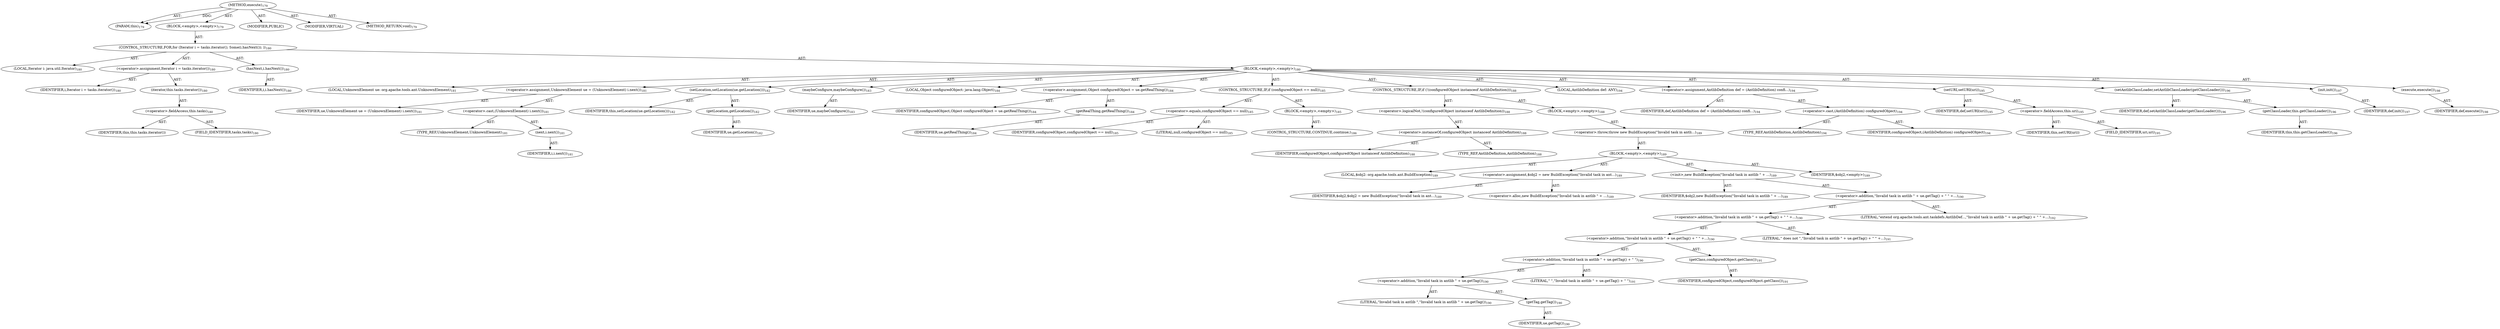 digraph "execute" {  
"111669149701" [label = <(METHOD,execute)<SUB>179</SUB>> ]
"115964116994" [label = <(PARAM,this)<SUB>179</SUB>> ]
"25769803789" [label = <(BLOCK,&lt;empty&gt;,&lt;empty&gt;)<SUB>179</SUB>> ]
"47244640262" [label = <(CONTROL_STRUCTURE,FOR,for (Iterator i = tasks.iterator(); Some(i.hasNext()); ))<SUB>180</SUB>> ]
"94489280518" [label = <(LOCAL,Iterator i: java.util.Iterator)<SUB>180</SUB>> ]
"30064771123" [label = <(&lt;operator&gt;.assignment,Iterator i = tasks.iterator())<SUB>180</SUB>> ]
"68719476782" [label = <(IDENTIFIER,i,Iterator i = tasks.iterator())<SUB>180</SUB>> ]
"30064771124" [label = <(iterator,this.tasks.iterator())<SUB>180</SUB>> ]
"30064771125" [label = <(&lt;operator&gt;.fieldAccess,this.tasks)<SUB>180</SUB>> ]
"68719476783" [label = <(IDENTIFIER,this,this.tasks.iterator())> ]
"55834574857" [label = <(FIELD_IDENTIFIER,tasks,tasks)<SUB>180</SUB>> ]
"30064771126" [label = <(hasNext,i.hasNext())<SUB>180</SUB>> ]
"68719476784" [label = <(IDENTIFIER,i,i.hasNext())<SUB>180</SUB>> ]
"25769803790" [label = <(BLOCK,&lt;empty&gt;,&lt;empty&gt;)<SUB>180</SUB>> ]
"94489280519" [label = <(LOCAL,UnknownElement ue: org.apache.tools.ant.UnknownElement)<SUB>181</SUB>> ]
"30064771127" [label = <(&lt;operator&gt;.assignment,UnknownElement ue = (UnknownElement) i.next())<SUB>181</SUB>> ]
"68719476785" [label = <(IDENTIFIER,ue,UnknownElement ue = (UnknownElement) i.next())<SUB>181</SUB>> ]
"30064771128" [label = <(&lt;operator&gt;.cast,(UnknownElement) i.next())<SUB>181</SUB>> ]
"180388626434" [label = <(TYPE_REF,UnknownElement,UnknownElement)<SUB>181</SUB>> ]
"30064771129" [label = <(next,i.next())<SUB>181</SUB>> ]
"68719476786" [label = <(IDENTIFIER,i,i.next())<SUB>181</SUB>> ]
"30064771130" [label = <(setLocation,setLocation(ue.getLocation()))<SUB>182</SUB>> ]
"68719476738" [label = <(IDENTIFIER,this,setLocation(ue.getLocation()))<SUB>182</SUB>> ]
"30064771131" [label = <(getLocation,getLocation())<SUB>182</SUB>> ]
"68719476787" [label = <(IDENTIFIER,ue,getLocation())<SUB>182</SUB>> ]
"30064771132" [label = <(maybeConfigure,maybeConfigure())<SUB>183</SUB>> ]
"68719476788" [label = <(IDENTIFIER,ue,maybeConfigure())<SUB>183</SUB>> ]
"94489280520" [label = <(LOCAL,Object configuredObject: java.lang.Object)<SUB>184</SUB>> ]
"30064771133" [label = <(&lt;operator&gt;.assignment,Object configuredObject = ue.getRealThing())<SUB>184</SUB>> ]
"68719476789" [label = <(IDENTIFIER,configuredObject,Object configuredObject = ue.getRealThing())<SUB>184</SUB>> ]
"30064771134" [label = <(getRealThing,getRealThing())<SUB>184</SUB>> ]
"68719476790" [label = <(IDENTIFIER,ue,getRealThing())<SUB>184</SUB>> ]
"47244640263" [label = <(CONTROL_STRUCTURE,IF,if (configuredObject == null))<SUB>185</SUB>> ]
"30064771135" [label = <(&lt;operator&gt;.equals,configuredObject == null)<SUB>185</SUB>> ]
"68719476791" [label = <(IDENTIFIER,configuredObject,configuredObject == null)<SUB>185</SUB>> ]
"90194313220" [label = <(LITERAL,null,configuredObject == null)<SUB>185</SUB>> ]
"25769803791" [label = <(BLOCK,&lt;empty&gt;,&lt;empty&gt;)<SUB>185</SUB>> ]
"47244640264" [label = <(CONTROL_STRUCTURE,CONTINUE,continue;)<SUB>186</SUB>> ]
"47244640265" [label = <(CONTROL_STRUCTURE,IF,if (!(configuredObject instanceof AntlibDefinition)))<SUB>188</SUB>> ]
"30064771136" [label = <(&lt;operator&gt;.logicalNot,!(configuredObject instanceof AntlibDefinition))<SUB>188</SUB>> ]
"30064771137" [label = <(&lt;operator&gt;.instanceOf,configuredObject instanceof AntlibDefinition)<SUB>188</SUB>> ]
"68719476792" [label = <(IDENTIFIER,configuredObject,configuredObject instanceof AntlibDefinition)<SUB>188</SUB>> ]
"180388626435" [label = <(TYPE_REF,AntlibDefinition,AntlibDefinition)<SUB>188</SUB>> ]
"25769803792" [label = <(BLOCK,&lt;empty&gt;,&lt;empty&gt;)<SUB>188</SUB>> ]
"30064771138" [label = <(&lt;operator&gt;.throw,throw new BuildException(&quot;Invalid task in antli...)<SUB>189</SUB>> ]
"25769803793" [label = <(BLOCK,&lt;empty&gt;,&lt;empty&gt;)<SUB>189</SUB>> ]
"94489280521" [label = <(LOCAL,$obj2: org.apache.tools.ant.BuildException)<SUB>189</SUB>> ]
"30064771139" [label = <(&lt;operator&gt;.assignment,$obj2 = new BuildException(&quot;Invalid task in ant...)<SUB>189</SUB>> ]
"68719476793" [label = <(IDENTIFIER,$obj2,$obj2 = new BuildException(&quot;Invalid task in ant...)<SUB>189</SUB>> ]
"30064771140" [label = <(&lt;operator&gt;.alloc,new BuildException(&quot;Invalid task in antlib &quot; + ...)<SUB>189</SUB>> ]
"30064771141" [label = <(&lt;init&gt;,new BuildException(&quot;Invalid task in antlib &quot; + ...)<SUB>189</SUB>> ]
"68719476794" [label = <(IDENTIFIER,$obj2,new BuildException(&quot;Invalid task in antlib &quot; + ...)<SUB>189</SUB>> ]
"30064771142" [label = <(&lt;operator&gt;.addition,&quot;Invalid task in antlib &quot; + ue.getTag() + &quot; &quot; +...)<SUB>190</SUB>> ]
"30064771143" [label = <(&lt;operator&gt;.addition,&quot;Invalid task in antlib &quot; + ue.getTag() + &quot; &quot; +...)<SUB>190</SUB>> ]
"30064771144" [label = <(&lt;operator&gt;.addition,&quot;Invalid task in antlib &quot; + ue.getTag() + &quot; &quot; +...)<SUB>190</SUB>> ]
"30064771145" [label = <(&lt;operator&gt;.addition,&quot;Invalid task in antlib &quot; + ue.getTag() + &quot; &quot;)<SUB>190</SUB>> ]
"30064771146" [label = <(&lt;operator&gt;.addition,&quot;Invalid task in antlib &quot; + ue.getTag())<SUB>190</SUB>> ]
"90194313221" [label = <(LITERAL,&quot;Invalid task in antlib &quot;,&quot;Invalid task in antlib &quot; + ue.getTag())<SUB>190</SUB>> ]
"30064771147" [label = <(getTag,getTag())<SUB>190</SUB>> ]
"68719476795" [label = <(IDENTIFIER,ue,getTag())<SUB>190</SUB>> ]
"90194313222" [label = <(LITERAL,&quot; &quot;,&quot;Invalid task in antlib &quot; + ue.getTag() + &quot; &quot;)<SUB>191</SUB>> ]
"30064771148" [label = <(getClass,configuredObject.getClass())<SUB>191</SUB>> ]
"68719476796" [label = <(IDENTIFIER,configuredObject,configuredObject.getClass())<SUB>191</SUB>> ]
"90194313223" [label = <(LITERAL,&quot; does not &quot;,&quot;Invalid task in antlib &quot; + ue.getTag() + &quot; &quot; +...)<SUB>191</SUB>> ]
"90194313224" [label = <(LITERAL,&quot;extend org.apache.tools.ant.taskdefs.AntlibDef...,&quot;Invalid task in antlib &quot; + ue.getTag() + &quot; &quot; +...)<SUB>192</SUB>> ]
"68719476797" [label = <(IDENTIFIER,$obj2,&lt;empty&gt;)<SUB>189</SUB>> ]
"94489280522" [label = <(LOCAL,AntlibDefinition def: ANY)<SUB>194</SUB>> ]
"30064771149" [label = <(&lt;operator&gt;.assignment,AntlibDefinition def = (AntlibDefinition) confi...)<SUB>194</SUB>> ]
"68719476798" [label = <(IDENTIFIER,def,AntlibDefinition def = (AntlibDefinition) confi...)<SUB>194</SUB>> ]
"30064771150" [label = <(&lt;operator&gt;.cast,(AntlibDefinition) configuredObject)<SUB>194</SUB>> ]
"180388626436" [label = <(TYPE_REF,AntlibDefinition,AntlibDefinition)<SUB>194</SUB>> ]
"68719476799" [label = <(IDENTIFIER,configuredObject,(AntlibDefinition) configuredObject)<SUB>194</SUB>> ]
"30064771151" [label = <(setURI,setURI(uri))<SUB>195</SUB>> ]
"68719476800" [label = <(IDENTIFIER,def,setURI(uri))<SUB>195</SUB>> ]
"30064771152" [label = <(&lt;operator&gt;.fieldAccess,this.uri)<SUB>195</SUB>> ]
"68719476801" [label = <(IDENTIFIER,this,setURI(uri))> ]
"55834574858" [label = <(FIELD_IDENTIFIER,uri,uri)<SUB>195</SUB>> ]
"30064771153" [label = <(setAntlibClassLoader,setAntlibClassLoader(getClassLoader()))<SUB>196</SUB>> ]
"68719476802" [label = <(IDENTIFIER,def,setAntlibClassLoader(getClassLoader()))<SUB>196</SUB>> ]
"30064771154" [label = <(getClassLoader,this.getClassLoader())<SUB>196</SUB>> ]
"68719476739" [label = <(IDENTIFIER,this,this.getClassLoader())<SUB>196</SUB>> ]
"30064771155" [label = <(init,init())<SUB>197</SUB>> ]
"68719476803" [label = <(IDENTIFIER,def,init())<SUB>197</SUB>> ]
"30064771156" [label = <(execute,execute())<SUB>198</SUB>> ]
"68719476804" [label = <(IDENTIFIER,def,execute())<SUB>198</SUB>> ]
"133143986191" [label = <(MODIFIER,PUBLIC)> ]
"133143986192" [label = <(MODIFIER,VIRTUAL)> ]
"128849018885" [label = <(METHOD_RETURN,void)<SUB>179</SUB>> ]
  "111669149701" -> "115964116994"  [ label = "AST: "] 
  "111669149701" -> "25769803789"  [ label = "AST: "] 
  "111669149701" -> "133143986191"  [ label = "AST: "] 
  "111669149701" -> "133143986192"  [ label = "AST: "] 
  "111669149701" -> "128849018885"  [ label = "AST: "] 
  "25769803789" -> "47244640262"  [ label = "AST: "] 
  "47244640262" -> "94489280518"  [ label = "AST: "] 
  "47244640262" -> "30064771123"  [ label = "AST: "] 
  "47244640262" -> "30064771126"  [ label = "AST: "] 
  "47244640262" -> "25769803790"  [ label = "AST: "] 
  "30064771123" -> "68719476782"  [ label = "AST: "] 
  "30064771123" -> "30064771124"  [ label = "AST: "] 
  "30064771124" -> "30064771125"  [ label = "AST: "] 
  "30064771125" -> "68719476783"  [ label = "AST: "] 
  "30064771125" -> "55834574857"  [ label = "AST: "] 
  "30064771126" -> "68719476784"  [ label = "AST: "] 
  "25769803790" -> "94489280519"  [ label = "AST: "] 
  "25769803790" -> "30064771127"  [ label = "AST: "] 
  "25769803790" -> "30064771130"  [ label = "AST: "] 
  "25769803790" -> "30064771132"  [ label = "AST: "] 
  "25769803790" -> "94489280520"  [ label = "AST: "] 
  "25769803790" -> "30064771133"  [ label = "AST: "] 
  "25769803790" -> "47244640263"  [ label = "AST: "] 
  "25769803790" -> "47244640265"  [ label = "AST: "] 
  "25769803790" -> "94489280522"  [ label = "AST: "] 
  "25769803790" -> "30064771149"  [ label = "AST: "] 
  "25769803790" -> "30064771151"  [ label = "AST: "] 
  "25769803790" -> "30064771153"  [ label = "AST: "] 
  "25769803790" -> "30064771155"  [ label = "AST: "] 
  "25769803790" -> "30064771156"  [ label = "AST: "] 
  "30064771127" -> "68719476785"  [ label = "AST: "] 
  "30064771127" -> "30064771128"  [ label = "AST: "] 
  "30064771128" -> "180388626434"  [ label = "AST: "] 
  "30064771128" -> "30064771129"  [ label = "AST: "] 
  "30064771129" -> "68719476786"  [ label = "AST: "] 
  "30064771130" -> "68719476738"  [ label = "AST: "] 
  "30064771130" -> "30064771131"  [ label = "AST: "] 
  "30064771131" -> "68719476787"  [ label = "AST: "] 
  "30064771132" -> "68719476788"  [ label = "AST: "] 
  "30064771133" -> "68719476789"  [ label = "AST: "] 
  "30064771133" -> "30064771134"  [ label = "AST: "] 
  "30064771134" -> "68719476790"  [ label = "AST: "] 
  "47244640263" -> "30064771135"  [ label = "AST: "] 
  "47244640263" -> "25769803791"  [ label = "AST: "] 
  "30064771135" -> "68719476791"  [ label = "AST: "] 
  "30064771135" -> "90194313220"  [ label = "AST: "] 
  "25769803791" -> "47244640264"  [ label = "AST: "] 
  "47244640265" -> "30064771136"  [ label = "AST: "] 
  "47244640265" -> "25769803792"  [ label = "AST: "] 
  "30064771136" -> "30064771137"  [ label = "AST: "] 
  "30064771137" -> "68719476792"  [ label = "AST: "] 
  "30064771137" -> "180388626435"  [ label = "AST: "] 
  "25769803792" -> "30064771138"  [ label = "AST: "] 
  "30064771138" -> "25769803793"  [ label = "AST: "] 
  "25769803793" -> "94489280521"  [ label = "AST: "] 
  "25769803793" -> "30064771139"  [ label = "AST: "] 
  "25769803793" -> "30064771141"  [ label = "AST: "] 
  "25769803793" -> "68719476797"  [ label = "AST: "] 
  "30064771139" -> "68719476793"  [ label = "AST: "] 
  "30064771139" -> "30064771140"  [ label = "AST: "] 
  "30064771141" -> "68719476794"  [ label = "AST: "] 
  "30064771141" -> "30064771142"  [ label = "AST: "] 
  "30064771142" -> "30064771143"  [ label = "AST: "] 
  "30064771142" -> "90194313224"  [ label = "AST: "] 
  "30064771143" -> "30064771144"  [ label = "AST: "] 
  "30064771143" -> "90194313223"  [ label = "AST: "] 
  "30064771144" -> "30064771145"  [ label = "AST: "] 
  "30064771144" -> "30064771148"  [ label = "AST: "] 
  "30064771145" -> "30064771146"  [ label = "AST: "] 
  "30064771145" -> "90194313222"  [ label = "AST: "] 
  "30064771146" -> "90194313221"  [ label = "AST: "] 
  "30064771146" -> "30064771147"  [ label = "AST: "] 
  "30064771147" -> "68719476795"  [ label = "AST: "] 
  "30064771148" -> "68719476796"  [ label = "AST: "] 
  "30064771149" -> "68719476798"  [ label = "AST: "] 
  "30064771149" -> "30064771150"  [ label = "AST: "] 
  "30064771150" -> "180388626436"  [ label = "AST: "] 
  "30064771150" -> "68719476799"  [ label = "AST: "] 
  "30064771151" -> "68719476800"  [ label = "AST: "] 
  "30064771151" -> "30064771152"  [ label = "AST: "] 
  "30064771152" -> "68719476801"  [ label = "AST: "] 
  "30064771152" -> "55834574858"  [ label = "AST: "] 
  "30064771153" -> "68719476802"  [ label = "AST: "] 
  "30064771153" -> "30064771154"  [ label = "AST: "] 
  "30064771154" -> "68719476739"  [ label = "AST: "] 
  "30064771155" -> "68719476803"  [ label = "AST: "] 
  "30064771156" -> "68719476804"  [ label = "AST: "] 
  "111669149701" -> "115964116994"  [ label = "DDG: "] 
}
